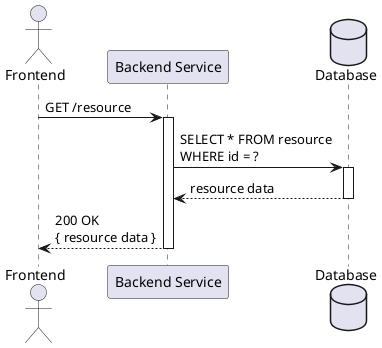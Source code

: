 @startuml
actor Frontend
participant "Backend Service" as Backend
database "Database" as DB

Frontend -> Backend : GET /resource
activate Backend

Backend -> DB : SELECT * FROM resource\nWHERE id = ?
activate DB
DB --> Backend : resource data
deactivate DB

Backend --> Frontend : 200 OK\n{ resource data }
deactivate Backend

@enduml
